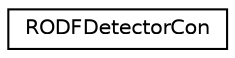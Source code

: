 digraph "Graphical Class Hierarchy"
{
  edge [fontname="Helvetica",fontsize="10",labelfontname="Helvetica",labelfontsize="10"];
  node [fontname="Helvetica",fontsize="10",shape=record];
  rankdir="LR";
  Node0 [label="RODFDetectorCon",height=0.2,width=0.4,color="black", fillcolor="white", style="filled",URL="$d5/d92/class_r_o_d_f_detector_con.html",tooltip="A container for RODFDetectors. "];
}
